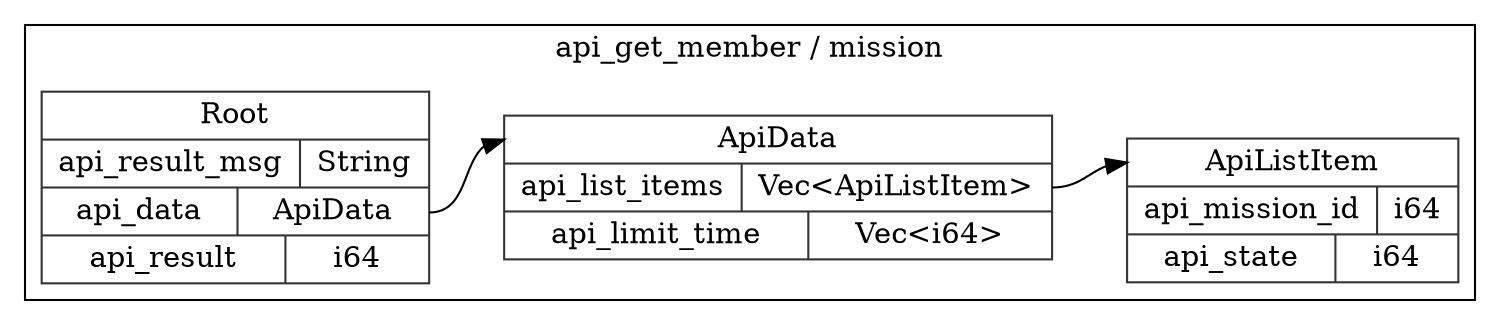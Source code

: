 digraph {
  rankdir=LR;
  subgraph cluster_0 {
    label="api_get_member / mission";
    node [style="filled", color=white, style="solid", color=gray20];
    api_get_member__mission__ApiListItem [label="<ApiListItem> ApiListItem  | { api_mission_id | <api_mission_id> i64 } | { api_state | <api_state> i64 }", shape=record];
    api_get_member__mission__Root [label="<Root> Root  | { api_result_msg | <api_result_msg> String } | { api_data | <api_data> ApiData } | { api_result | <api_result> i64 }", shape=record];
    api_get_member__mission__ApiData;
    api_get_member__mission__Root:api_data:e -> api_get_member__mission__ApiData:ApiData:w;
    api_get_member__mission__ApiData [label="<ApiData> ApiData  | { api_list_items | <api_list_items> Vec\<ApiListItem\> } | { api_limit_time | <api_limit_time> Vec\<i64\> }", shape=record];
    api_get_member__mission__ApiData:api_list_items:e -> api_get_member__mission__ApiListItem:ApiListItem:w;
  }
}
